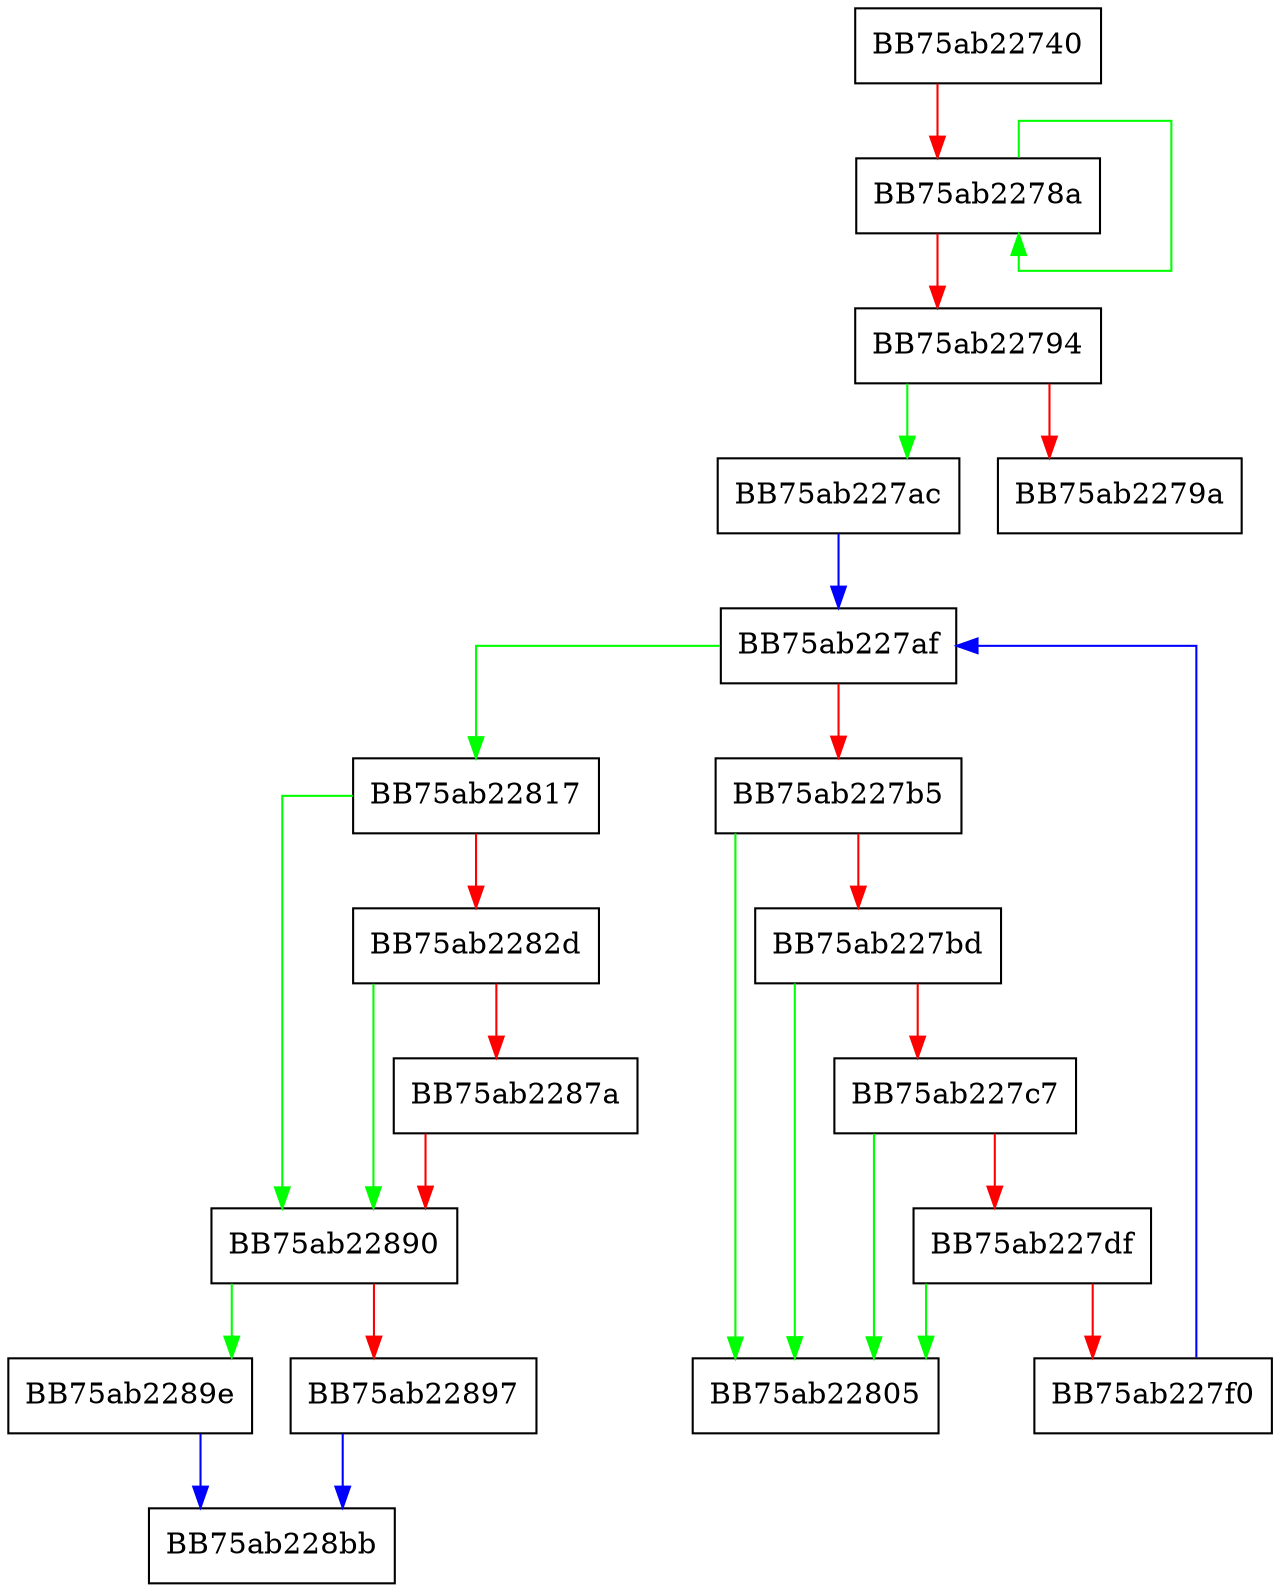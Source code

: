 digraph Sha1SearchBloomFilter {
  node [shape="box"];
  graph [splines=ortho];
  BB75ab22740 -> BB75ab2278a [color="red"];
  BB75ab2278a -> BB75ab2278a [color="green"];
  BB75ab2278a -> BB75ab22794 [color="red"];
  BB75ab22794 -> BB75ab227ac [color="green"];
  BB75ab22794 -> BB75ab2279a [color="red"];
  BB75ab227ac -> BB75ab227af [color="blue"];
  BB75ab227af -> BB75ab22817 [color="green"];
  BB75ab227af -> BB75ab227b5 [color="red"];
  BB75ab227b5 -> BB75ab22805 [color="green"];
  BB75ab227b5 -> BB75ab227bd [color="red"];
  BB75ab227bd -> BB75ab22805 [color="green"];
  BB75ab227bd -> BB75ab227c7 [color="red"];
  BB75ab227c7 -> BB75ab22805 [color="green"];
  BB75ab227c7 -> BB75ab227df [color="red"];
  BB75ab227df -> BB75ab22805 [color="green"];
  BB75ab227df -> BB75ab227f0 [color="red"];
  BB75ab227f0 -> BB75ab227af [color="blue"];
  BB75ab22817 -> BB75ab22890 [color="green"];
  BB75ab22817 -> BB75ab2282d [color="red"];
  BB75ab2282d -> BB75ab22890 [color="green"];
  BB75ab2282d -> BB75ab2287a [color="red"];
  BB75ab2287a -> BB75ab22890 [color="red"];
  BB75ab22890 -> BB75ab2289e [color="green"];
  BB75ab22890 -> BB75ab22897 [color="red"];
  BB75ab22897 -> BB75ab228bb [color="blue"];
  BB75ab2289e -> BB75ab228bb [color="blue"];
}